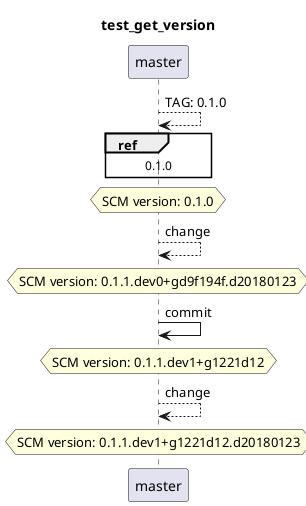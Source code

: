@startuml
title test_get_version
skinparam ParticipantPadding 20
skinparam BoxPadding 10
participant master
master --> master: TAG: 0.1.0
ref over master: 0.1.0
hnote over master: SCM version: 0.1.0
master --> master: change
hnote over master: SCM version: 0.1.1.dev0+gd9f194f.d20180123
master -> master: commit
hnote over master: SCM version: 0.1.1.dev1+g1221d12
master --> master: change
hnote over master: SCM version: 0.1.1.dev1+g1221d12.d20180123
@enduml